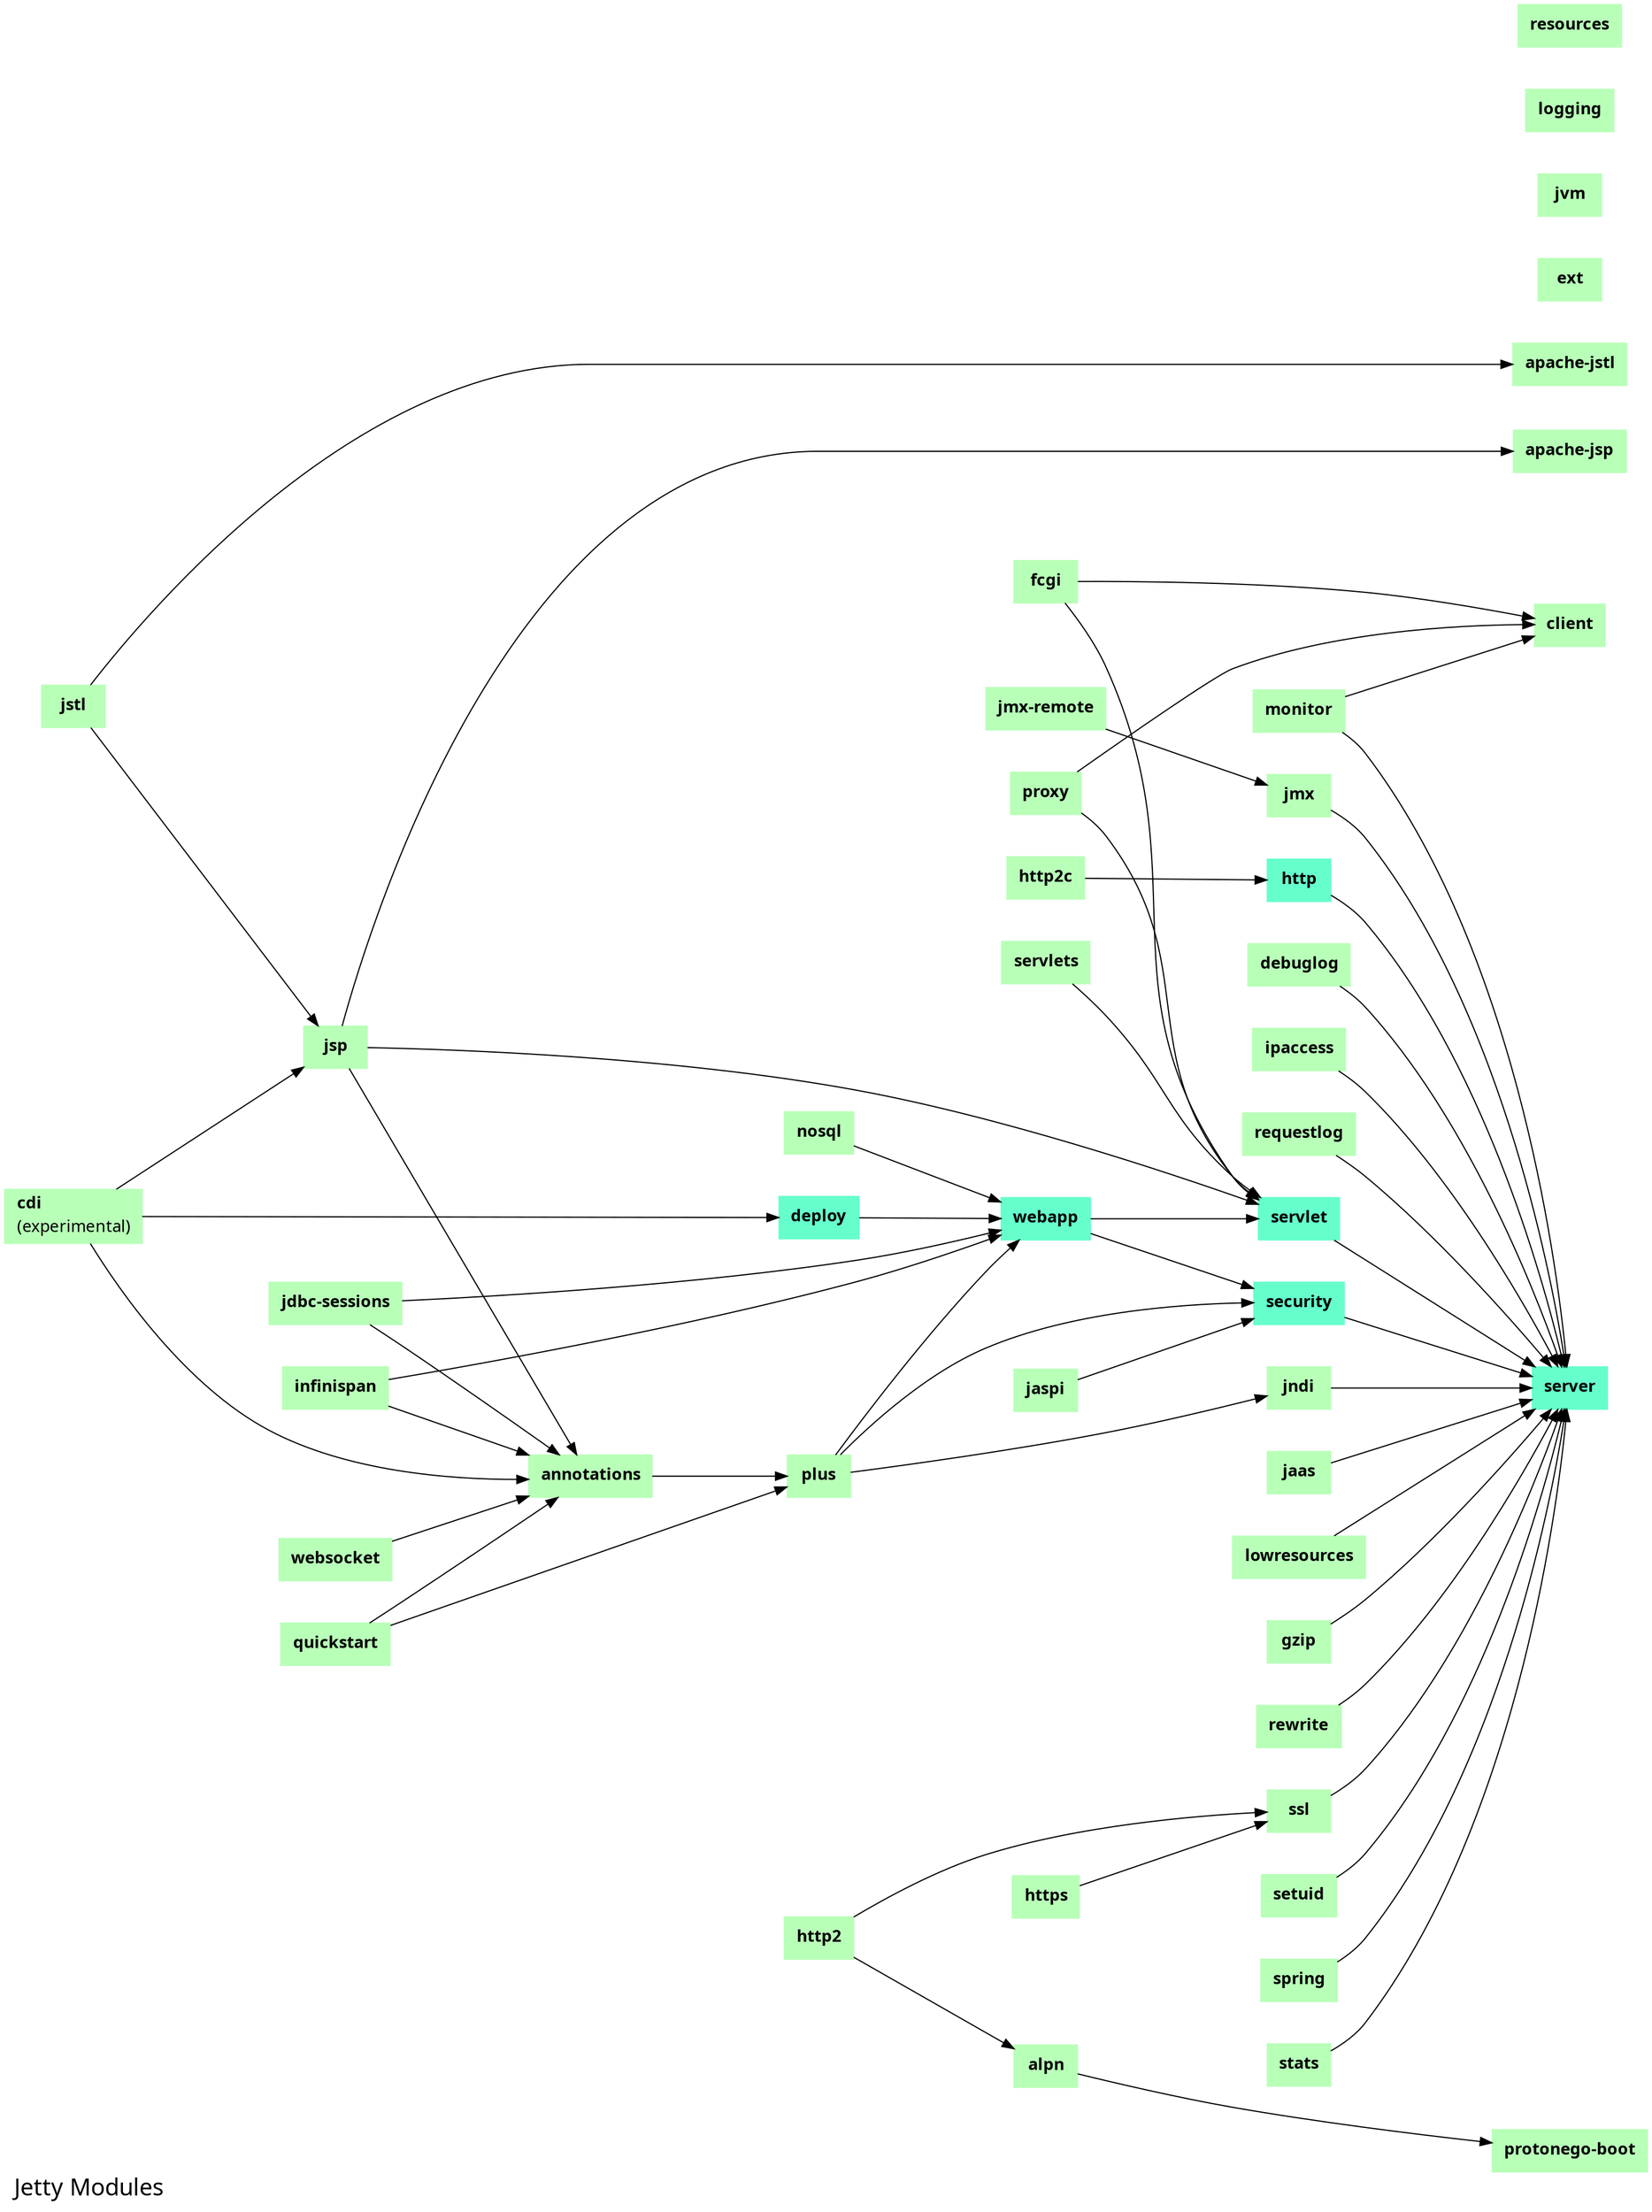 /*
 * GraphViz Graph of Jetty Modules
 * 
 * Jetty: https://eclipse.org/jetty/
 * GraphViz: http://graphviz.org/
 * 
 * To Generate Graph image using graphviz:
 *   $ dot -Tpng -Goverlap=false -o modules-9.png modules-9.3.dot
 */

digraph modules {
  node [color=gray, style=filled, shape=rectangle];
  node [fontname="Verdana", size="20,20"];
  graph [
    concentrate=false,
    fontname="Verdana",
    fontsize = 20,
    rankdir = LR,
    ranksep = 1.5,
    nodesep = .5,
    style = bold,
    labeljust = l,
    label = "Jetty Modules",
    ssize = "20,40"
  ];

  /* Modules */

  node [ labeljust = l ];

  /* Level 0 */
  { rank = same;
  "server" [ color="#66FFCC" label=<<TABLE BORDER="0" CELLBORDER="0" CELLSPACING="0" CELLPADDING="2">
  <TR><TD ALIGN="LEFT"><B>server</B></TD></TR>
</TABLE>>];
  "ext" [ color="#B8FFB8" label=<<TABLE BORDER="0" CELLBORDER="0" CELLSPACING="0" CELLPADDING="2">
  <TR><TD ALIGN="LEFT"><B>ext</B></TD></TR>
</TABLE>>];
  "jvm" [ color="#B8FFB8" label=<<TABLE BORDER="0" CELLBORDER="0" CELLSPACING="0" CELLPADDING="2">
  <TR><TD ALIGN="LEFT"><B>jvm</B></TD></TR>
</TABLE>>];
  "apache-jstl" [ color="#B8FFB8" label=<<TABLE BORDER="0" CELLBORDER="0" CELLSPACING="0" CELLPADDING="2">
  <TR><TD ALIGN="LEFT"><B>apache-jstl</B></TD></TR>
</TABLE>>];
  "client" [ color="#B8FFB8" label=<<TABLE BORDER="0" CELLBORDER="0" CELLSPACING="0" CELLPADDING="2">
  <TR><TD ALIGN="LEFT"><B>client</B></TD></TR>
</TABLE>>];
  "logging" [ color="#B8FFB8" label=<<TABLE BORDER="0" CELLBORDER="0" CELLSPACING="0" CELLPADDING="2">
  <TR><TD ALIGN="LEFT"><B>logging</B></TD></TR>
</TABLE>>];
  "resources" [ color="#B8FFB8" label=<<TABLE BORDER="0" CELLBORDER="0" CELLSPACING="0" CELLPADDING="2">
  <TR><TD ALIGN="LEFT"><B>resources</B></TD></TR>
</TABLE>>];
  "apache-jsp" [ color="#B8FFB8" label=<<TABLE BORDER="0" CELLBORDER="0" CELLSPACING="0" CELLPADDING="2">
  <TR><TD ALIGN="LEFT"><B>apache-jsp</B></TD></TR>
</TABLE>>];
  "protonego-boot" [ color="#B8FFB8" label=<<TABLE BORDER="0" CELLBORDER="0" CELLSPACING="0" CELLPADDING="2">
  <TR><TD ALIGN="LEFT"><B>protonego-boot</B></TD></TR>
</TABLE>>];
  }

  /* Level 1 */
  { rank = same;
  "requestlog" [ color="#B8FFB8" label=<<TABLE BORDER="0" CELLBORDER="0" CELLSPACING="0" CELLPADDING="2">
  <TR><TD ALIGN="LEFT"><B>requestlog</B></TD></TR>
</TABLE>>];
  "servlet" [ color="#66FFCC" label=<<TABLE BORDER="0" CELLBORDER="0" CELLSPACING="0" CELLPADDING="2">
  <TR><TD ALIGN="LEFT"><B>servlet</B></TD></TR>
</TABLE>>];
  "gzip" [ color="#B8FFB8" label=<<TABLE BORDER="0" CELLBORDER="0" CELLSPACING="0" CELLPADDING="2">
  <TR><TD ALIGN="LEFT"><B>gzip</B></TD></TR>
</TABLE>>];
  "monitor" [ color="#B8FFB8" label=<<TABLE BORDER="0" CELLBORDER="0" CELLSPACING="0" CELLPADDING="2">
  <TR><TD ALIGN="LEFT"><B>monitor</B></TD></TR>
</TABLE>>];
  "rewrite" [ color="#B8FFB8" label=<<TABLE BORDER="0" CELLBORDER="0" CELLSPACING="0" CELLPADDING="2">
  <TR><TD ALIGN="LEFT"><B>rewrite</B></TD></TR>
</TABLE>>];
  "ssl" [ color="#B8FFB8" label=<<TABLE BORDER="0" CELLBORDER="0" CELLSPACING="0" CELLPADDING="2">
  <TR><TD ALIGN="LEFT"><B>ssl</B></TD></TR>
</TABLE>>];
  "security" [ color="#66FFCC" label=<<TABLE BORDER="0" CELLBORDER="0" CELLSPACING="0" CELLPADDING="2">
  <TR><TD ALIGN="LEFT"><B>security</B></TD></TR>
</TABLE>>];
  "setuid" [ color="#B8FFB8" label=<<TABLE BORDER="0" CELLBORDER="0" CELLSPACING="0" CELLPADDING="2">
  <TR><TD ALIGN="LEFT"><B>setuid</B></TD></TR>
</TABLE>>];
  "spring" [ color="#B8FFB8" label=<<TABLE BORDER="0" CELLBORDER="0" CELLSPACING="0" CELLPADDING="2">
  <TR><TD ALIGN="LEFT"><B>spring</B></TD></TR>
</TABLE>>];
  "stats" [ color="#B8FFB8" label=<<TABLE BORDER="0" CELLBORDER="0" CELLSPACING="0" CELLPADDING="2">
  <TR><TD ALIGN="LEFT"><B>stats</B></TD></TR>
</TABLE>>];
  "jmx" [ color="#B8FFB8" label=<<TABLE BORDER="0" CELLBORDER="0" CELLSPACING="0" CELLPADDING="2">
  <TR><TD ALIGN="LEFT"><B>jmx</B></TD></TR>
</TABLE>>];
  "http" [ color="#66FFCC" label=<<TABLE BORDER="0" CELLBORDER="0" CELLSPACING="0" CELLPADDING="2">
  <TR><TD ALIGN="LEFT"><B>http</B></TD></TR>
</TABLE>>];
  "debuglog" [ color="#B8FFB8" label=<<TABLE BORDER="0" CELLBORDER="0" CELLSPACING="0" CELLPADDING="2">
  <TR><TD ALIGN="LEFT"><B>debuglog</B></TD></TR>
</TABLE>>];
  "ipaccess" [ color="#B8FFB8" label=<<TABLE BORDER="0" CELLBORDER="0" CELLSPACING="0" CELLPADDING="2">
  <TR><TD ALIGN="LEFT"><B>ipaccess</B></TD></TR>
</TABLE>>];
  "jaas" [ color="#B8FFB8" label=<<TABLE BORDER="0" CELLBORDER="0" CELLSPACING="0" CELLPADDING="2">
  <TR><TD ALIGN="LEFT"><B>jaas</B></TD></TR>
</TABLE>>];
  "jndi" [ color="#B8FFB8" label=<<TABLE BORDER="0" CELLBORDER="0" CELLSPACING="0" CELLPADDING="2">
  <TR><TD ALIGN="LEFT"><B>jndi</B></TD></TR>
</TABLE>>];
  "lowresources" [ color="#B8FFB8" label=<<TABLE BORDER="0" CELLBORDER="0" CELLSPACING="0" CELLPADDING="2">
  <TR><TD ALIGN="LEFT"><B>lowresources</B></TD></TR>
</TABLE>>];
  }

  /* Level 2 */
  { rank = same;
  "fcgi" [ color="#B8FFB8" label=<<TABLE BORDER="0" CELLBORDER="0" CELLSPACING="0" CELLPADDING="2">
  <TR><TD ALIGN="LEFT"><B>fcgi</B></TD></TR>
</TABLE>>];
  "jmx-remote" [ color="#B8FFB8" label=<<TABLE BORDER="0" CELLBORDER="0" CELLSPACING="0" CELLPADDING="2">
  <TR><TD ALIGN="LEFT"><B>jmx-remote</B></TD></TR>
</TABLE>>];
  "webapp" [ color="#66FFCC" label=<<TABLE BORDER="0" CELLBORDER="0" CELLSPACING="0" CELLPADDING="2">
  <TR><TD ALIGN="LEFT"><B>webapp</B></TD></TR>
</TABLE>>];
  "proxy" [ color="#B8FFB8" label=<<TABLE BORDER="0" CELLBORDER="0" CELLSPACING="0" CELLPADDING="2">
  <TR><TD ALIGN="LEFT"><B>proxy</B></TD></TR>
</TABLE>>];
  "alpn" [ color="#B8FFB8" label=<<TABLE BORDER="0" CELLBORDER="0" CELLSPACING="0" CELLPADDING="2">
  <TR><TD ALIGN="LEFT"><B>alpn</B></TD></TR>
</TABLE>>];
  "jaspi" [ color="#B8FFB8" label=<<TABLE BORDER="0" CELLBORDER="0" CELLSPACING="0" CELLPADDING="2">
  <TR><TD ALIGN="LEFT"><B>jaspi</B></TD></TR>
</TABLE>>];
  "http2c" [ color="#B8FFB8" label=<<TABLE BORDER="0" CELLBORDER="0" CELLSPACING="0" CELLPADDING="2">
  <TR><TD ALIGN="LEFT"><B>http2c</B></TD></TR>
</TABLE>>];
  "https" [ color="#B8FFB8" label=<<TABLE BORDER="0" CELLBORDER="0" CELLSPACING="0" CELLPADDING="2">
  <TR><TD ALIGN="LEFT"><B>https</B></TD></TR>
</TABLE>>];
  "servlets" [ color="#B8FFB8" label=<<TABLE BORDER="0" CELLBORDER="0" CELLSPACING="0" CELLPADDING="2">
  <TR><TD ALIGN="LEFT"><B>servlets</B></TD></TR>
</TABLE>>];
  }

  /* Level 3 */
  { rank = same;
  "http2" [ color="#B8FFB8" label=<<TABLE BORDER="0" CELLBORDER="0" CELLSPACING="0" CELLPADDING="2">
  <TR><TD ALIGN="LEFT"><B>http2</B></TD></TR>
</TABLE>>];
  "plus" [ color="#B8FFB8" label=<<TABLE BORDER="0" CELLBORDER="0" CELLSPACING="0" CELLPADDING="2">
  <TR><TD ALIGN="LEFT"><B>plus</B></TD></TR>
</TABLE>>];
  "deploy" [ color="#66FFCC" label=<<TABLE BORDER="0" CELLBORDER="0" CELLSPACING="0" CELLPADDING="2">
  <TR><TD ALIGN="LEFT"><B>deploy</B></TD></TR>
</TABLE>>];
  "nosql" [ color="#B8FFB8" label=<<TABLE BORDER="0" CELLBORDER="0" CELLSPACING="0" CELLPADDING="2">
  <TR><TD ALIGN="LEFT"><B>nosql</B></TD></TR>
</TABLE>>];
  }

  /* Level 4 */
  { rank = same;
  "annotations" [ color="#B8FFB8" label=<<TABLE BORDER="0" CELLBORDER="0" CELLSPACING="0" CELLPADDING="2">
  <TR><TD ALIGN="LEFT"><B>annotations</B></TD></TR>
</TABLE>>];
  }

  /* Level 5 */
  { rank = same;
  "jdbc-sessions" [ color="#B8FFB8" label=<<TABLE BORDER="0" CELLBORDER="0" CELLSPACING="0" CELLPADDING="2">
  <TR><TD ALIGN="LEFT"><B>jdbc-sessions</B></TD></TR>
</TABLE>>];
  "infinispan" [ color="#B8FFB8" label=<<TABLE BORDER="0" CELLBORDER="0" CELLSPACING="0" CELLPADDING="2">
  <TR><TD ALIGN="LEFT"><B>infinispan</B></TD></TR>
</TABLE>>];
  "quickstart" [ color="#B8FFB8" label=<<TABLE BORDER="0" CELLBORDER="0" CELLSPACING="0" CELLPADDING="2">
  <TR><TD ALIGN="LEFT"><B>quickstart</B></TD></TR>
</TABLE>>];
  "jsp" [ color="#B8FFB8" label=<<TABLE BORDER="0" CELLBORDER="0" CELLSPACING="0" CELLPADDING="2">
  <TR><TD ALIGN="LEFT"><B>jsp</B></TD></TR>
</TABLE>>];
  "websocket" [ color="#B8FFB8" label=<<TABLE BORDER="0" CELLBORDER="0" CELLSPACING="0" CELLPADDING="2">
  <TR><TD ALIGN="LEFT"><B>websocket</B></TD></TR>
</TABLE>>];
  }

  /* Level 6 */
  { rank = same;
  "jstl" [ color="#B8FFB8" label=<<TABLE BORDER="0" CELLBORDER="0" CELLSPACING="0" CELLPADDING="2">
  <TR><TD ALIGN="LEFT"><B>jstl</B></TD></TR>
</TABLE>>];
  "cdi" [ color="#B8FFB8" label=<<TABLE BORDER="0" CELLBORDER="0" CELLSPACING="0" CELLPADDING="2">
  <TR><TD ALIGN="LEFT"><B>cdi</B></TD></TR>
  <TR><TD ALIGN="LEFT">(experimental)</TD></TR>
</TABLE>>];
  }
    "alpn" -> "protonego-boot";
    "annotations" -> "plus";
    "cdi" -> "deploy";
    "cdi" -> "annotations";
    "cdi" -> "jsp";
    "debuglog" -> "server";
    "deploy" -> "webapp";
    "fcgi" -> "servlet";
    "fcgi" -> "client";
    "gzip" -> "server";
    "http" -> "server";
    "http2" -> "ssl";
    "http2" -> "alpn";
    "http2c" -> "http";
    "https" -> "ssl";
    "infinispan" -> "annotations";
    "infinispan" -> "webapp";
    "ipaccess" -> "server";
    "jaas" -> "server";
    "jaspi" -> "security";
    "jdbc-sessions" -> "annotations";
    "jdbc-sessions" -> "webapp";
    "jmx" -> "server";
    "jmx-remote" -> "jmx";
    "jndi" -> "server";
    "jsp" -> "servlet";
    "jsp" -> "annotations";
    "jsp" -> "apache-jsp";
    "jstl" -> "jsp";
    "jstl" -> "apache-jstl";
    "lowresources" -> "server";
    "monitor" -> "server";
    "monitor" -> "client";
    "nosql" -> "webapp";
    "plus" -> "security";
    "plus" -> "jndi";
    "plus" -> "webapp";
    "proxy" -> "servlet";
    "proxy" -> "client";
    "quickstart" -> "plus";
    "quickstart" -> "annotations";
    "requestlog" -> "server";
    "rewrite" -> "server";
    "security" -> "server";
    "servlet" -> "server";
    "servlets" -> "servlet";
    "setuid" -> "server";
    "spring" -> "server";
    "ssl" -> "server";
    "stats" -> "server";
    "webapp" -> "servlet";
    "webapp" -> "security";
    "websocket" -> "annotations";
}

